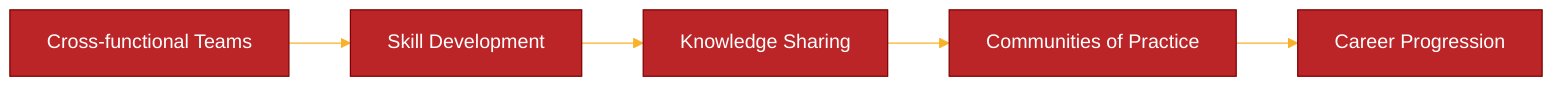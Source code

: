 ---
config:
  theme: 'base'
  themeVariables:
    primaryColor: '#BB2528'
    primaryTextColor: '#fff'
    primaryBorderColor: '#7C0000'
    lineColor: '#F8B229'
    secondaryColor: '#006100'
    tertiaryColor: '#fff'
---
graph LR
    A[Cross-functional Teams] --> B[Skill Development]
    B --> C[Knowledge Sharing]
    C --> D[Communities of Practice]
    D --> E[Career Progression]
